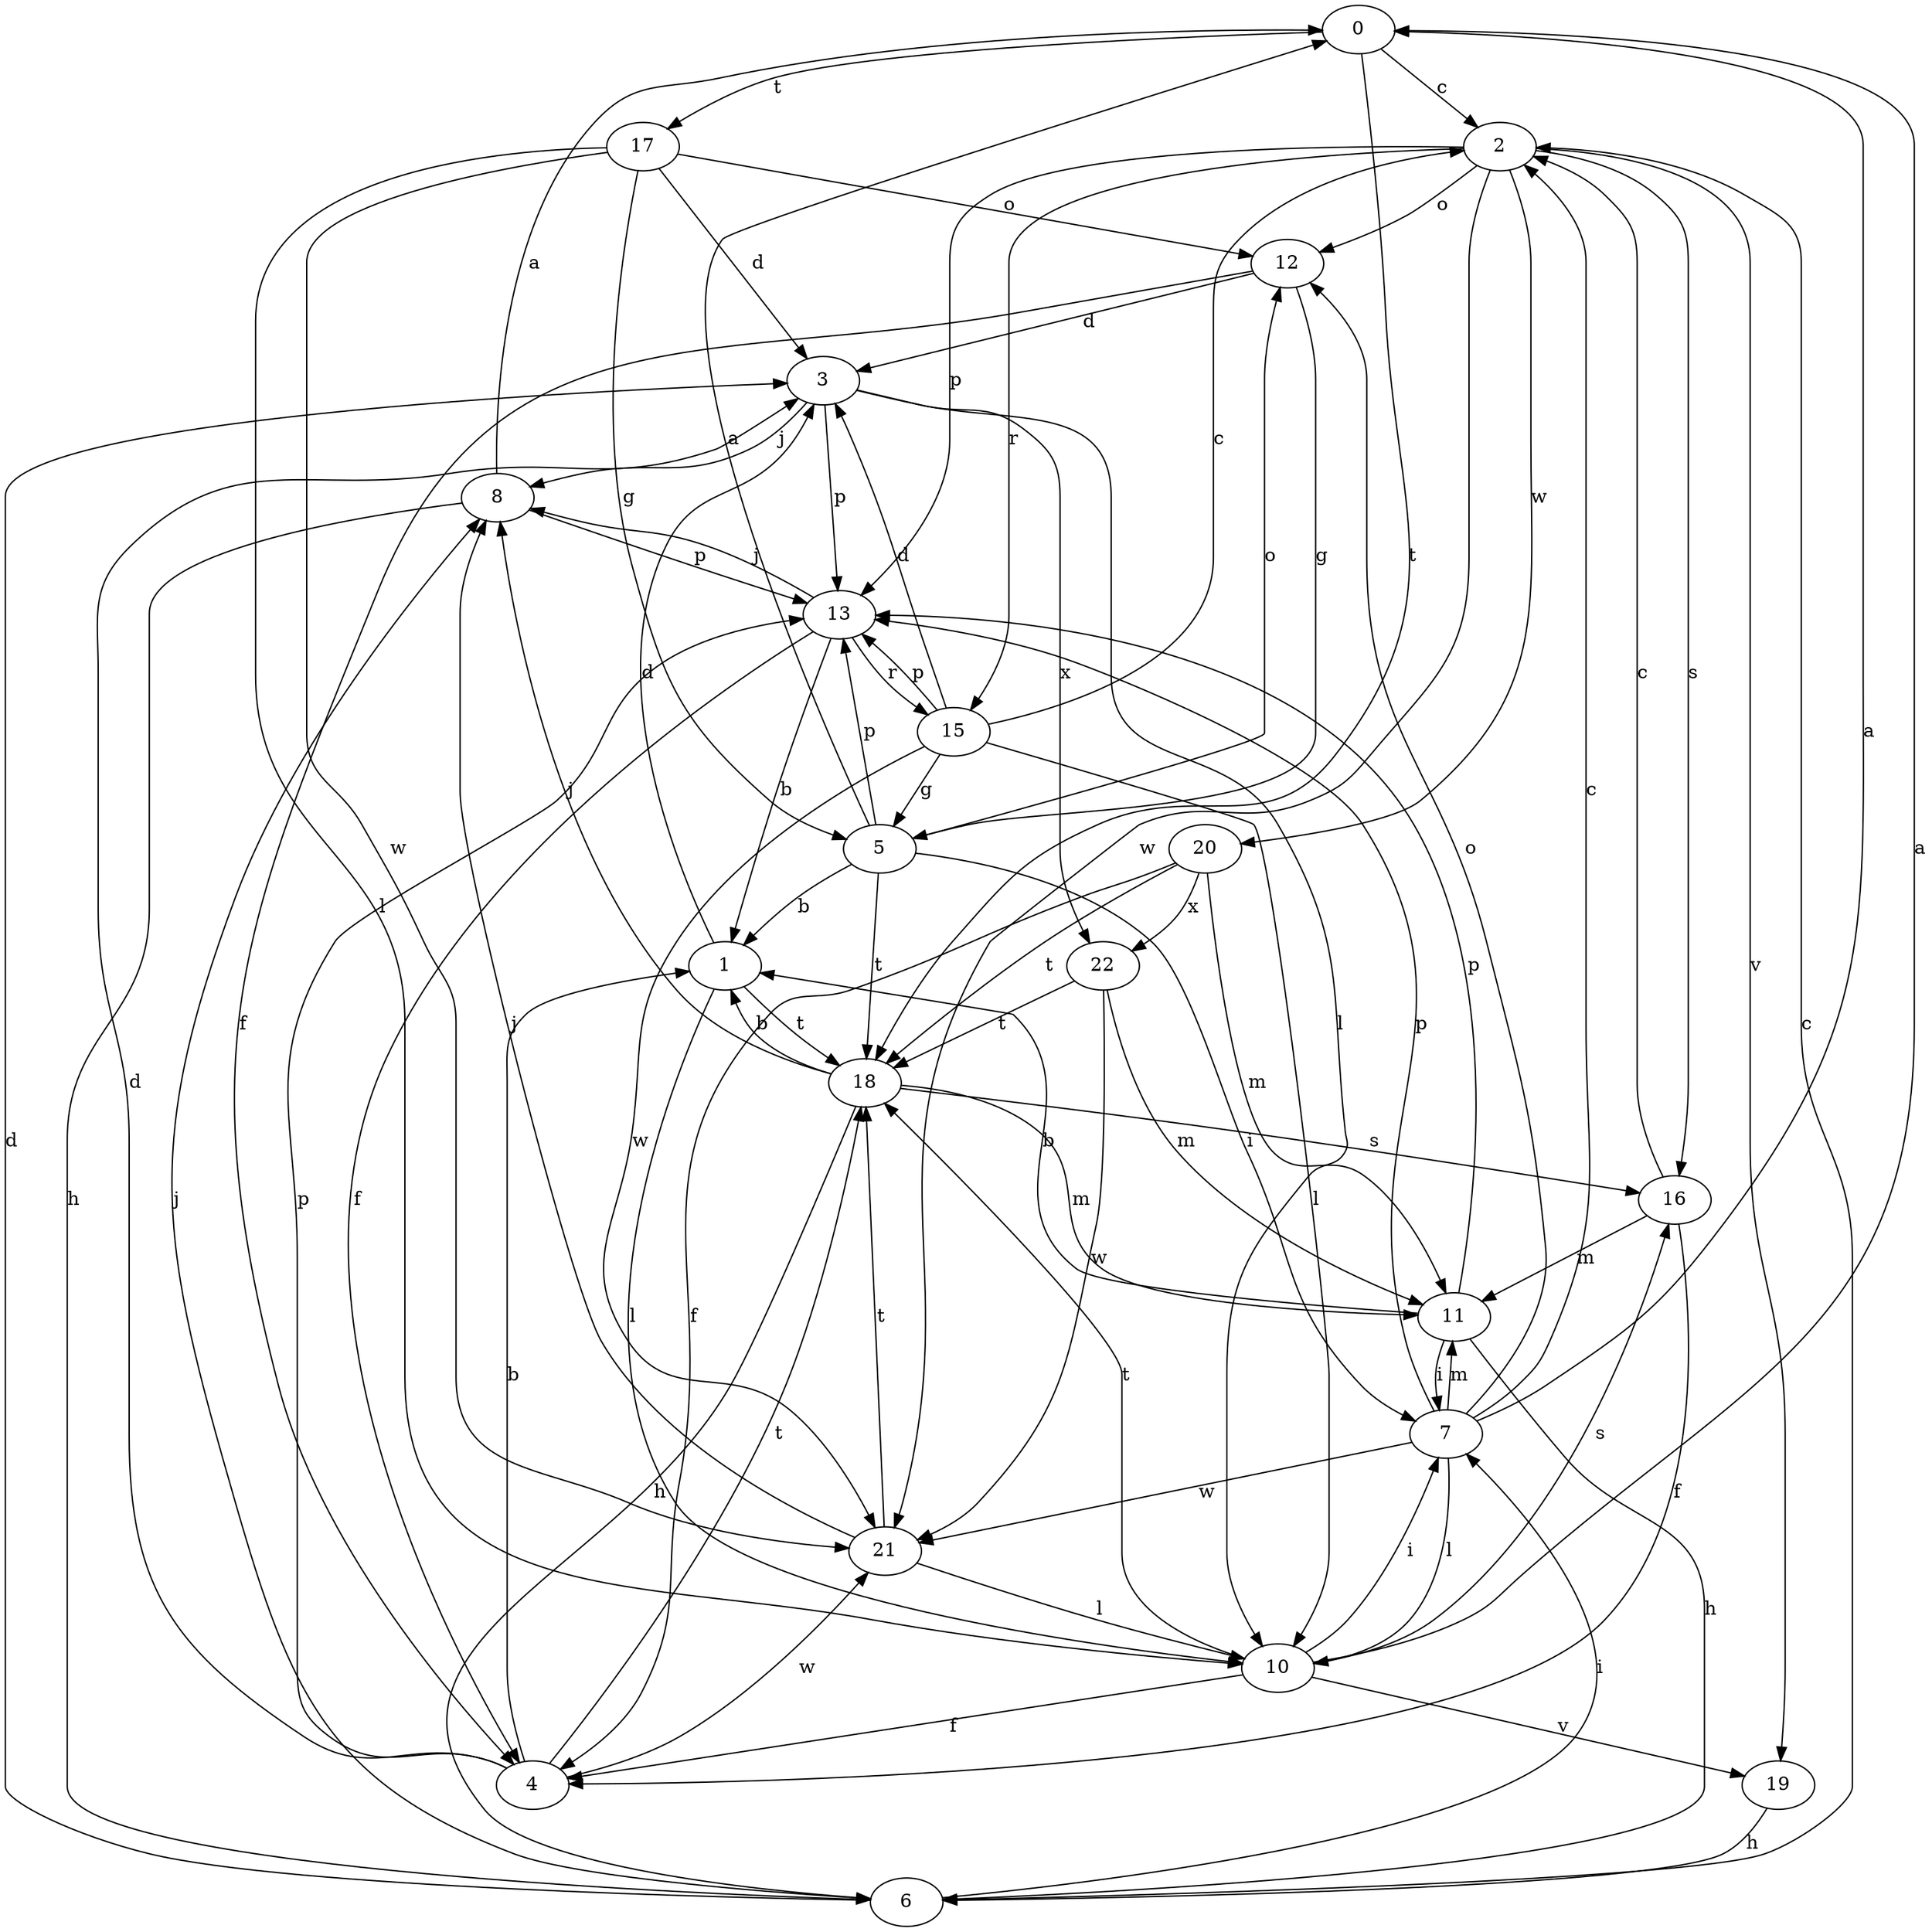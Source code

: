 strict digraph  {
0;
1;
2;
3;
4;
5;
6;
7;
8;
10;
11;
12;
13;
15;
16;
17;
18;
19;
20;
21;
22;
0 -> 2  [label=c];
0 -> 17  [label=t];
0 -> 18  [label=t];
1 -> 3  [label=d];
1 -> 10  [label=l];
1 -> 18  [label=t];
2 -> 12  [label=o];
2 -> 13  [label=p];
2 -> 15  [label=r];
2 -> 16  [label=s];
2 -> 19  [label=v];
2 -> 20  [label=w];
2 -> 21  [label=w];
3 -> 8  [label=j];
3 -> 10  [label=l];
3 -> 13  [label=p];
3 -> 22  [label=x];
4 -> 1  [label=b];
4 -> 3  [label=d];
4 -> 13  [label=p];
4 -> 18  [label=t];
4 -> 21  [label=w];
5 -> 0  [label=a];
5 -> 1  [label=b];
5 -> 7  [label=i];
5 -> 12  [label=o];
5 -> 13  [label=p];
5 -> 18  [label=t];
6 -> 2  [label=c];
6 -> 3  [label=d];
6 -> 7  [label=i];
6 -> 8  [label=j];
7 -> 0  [label=a];
7 -> 2  [label=c];
7 -> 10  [label=l];
7 -> 11  [label=m];
7 -> 12  [label=o];
7 -> 13  [label=p];
7 -> 21  [label=w];
8 -> 0  [label=a];
8 -> 6  [label=h];
8 -> 13  [label=p];
10 -> 0  [label=a];
10 -> 4  [label=f];
10 -> 7  [label=i];
10 -> 16  [label=s];
10 -> 18  [label=t];
10 -> 19  [label=v];
11 -> 1  [label=b];
11 -> 6  [label=h];
11 -> 7  [label=i];
11 -> 13  [label=p];
12 -> 3  [label=d];
12 -> 4  [label=f];
12 -> 5  [label=g];
13 -> 1  [label=b];
13 -> 4  [label=f];
13 -> 8  [label=j];
13 -> 15  [label=r];
15 -> 2  [label=c];
15 -> 3  [label=d];
15 -> 5  [label=g];
15 -> 10  [label=l];
15 -> 13  [label=p];
15 -> 21  [label=w];
16 -> 2  [label=c];
16 -> 4  [label=f];
16 -> 11  [label=m];
17 -> 3  [label=d];
17 -> 5  [label=g];
17 -> 10  [label=l];
17 -> 12  [label=o];
17 -> 21  [label=w];
18 -> 1  [label=b];
18 -> 6  [label=h];
18 -> 8  [label=j];
18 -> 11  [label=m];
18 -> 16  [label=s];
19 -> 6  [label=h];
20 -> 4  [label=f];
20 -> 11  [label=m];
20 -> 18  [label=t];
20 -> 22  [label=x];
21 -> 8  [label=j];
21 -> 10  [label=l];
21 -> 18  [label=t];
22 -> 11  [label=m];
22 -> 18  [label=t];
22 -> 21  [label=w];
}
